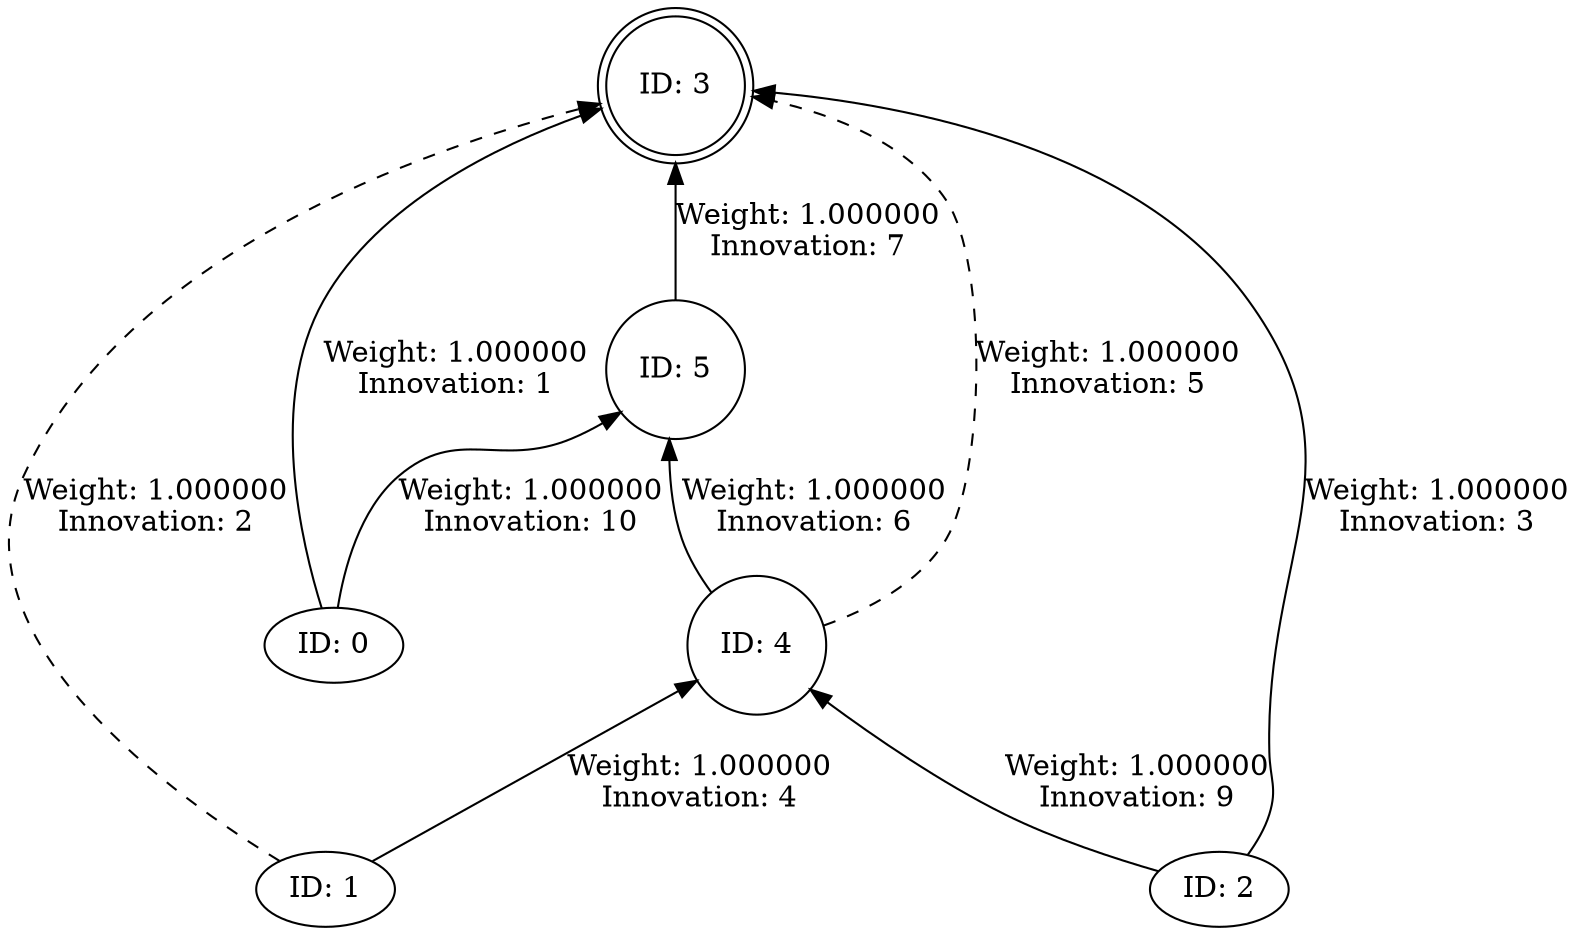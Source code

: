 digraph Genome {
	rankdir=BT;
	0 [label="ID: 0", shape=ellipse];
	1 [label="ID: 1", shape=ellipse];
	2 [label="ID: 2", shape=ellipse];
	3 [label="ID: 3", shape=doublecircle];
	4 [label="ID: 4", shape=circle];
	5 [label="ID: 5", shape=circle];
	0 -> 3 [label="Weight: 1.000000
Innovation: 1", style=solid];
	1 -> 3 [label="Weight: 1.000000
Innovation: 2", style=dashed];
	2 -> 3 [label="Weight: 1.000000
Innovation: 3", style=solid];
	1 -> 4 [label="Weight: 1.000000
Innovation: 4", style=solid];
	4 -> 3 [label="Weight: 1.000000
Innovation: 5", style=dashed];
	4 -> 5 [label="Weight: 1.000000
Innovation: 6", style=solid];
	5 -> 3 [label="Weight: 1.000000
Innovation: 7", style=solid];
	2 -> 4 [label="Weight: 1.000000
Innovation: 9", style=solid];
	0 -> 5 [label="Weight: 1.000000
Innovation: 10", style=solid];
}